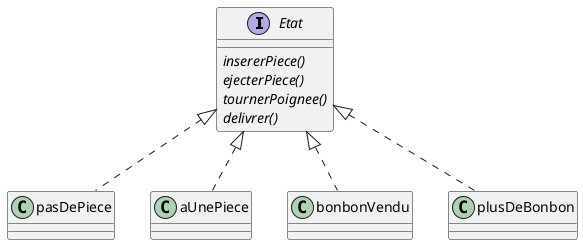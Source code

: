 @startuml

'-----------------------------------
' UML patterns illustrated
' JMB 2014
'-----------------------------------

interface Etat
Etat : {abstract} insererPiece()
Etat : {abstract} ejecterPiece()
Etat : {abstract} tournerPoignee()
Etat : {abstract} delivrer()

class pasDePiece implements Etat
class aUnePiece implements Etat
class bonbonVendu implements Etat
class plusDeBonbon  implements Etat

@enduml
